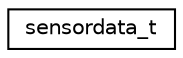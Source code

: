 digraph "Graphical Class Hierarchy"
{
  edge [fontname="Helvetica",fontsize="10",labelfontname="Helvetica",labelfontsize="10"];
  node [fontname="Helvetica",fontsize="10",shape=record];
  rankdir="LR";
  Node1 [label="sensordata_t",height=0.2,width=0.4,color="black", fillcolor="white", style="filled",URL="$structsensordata__t.html",tooltip="sensor Data "];
}
